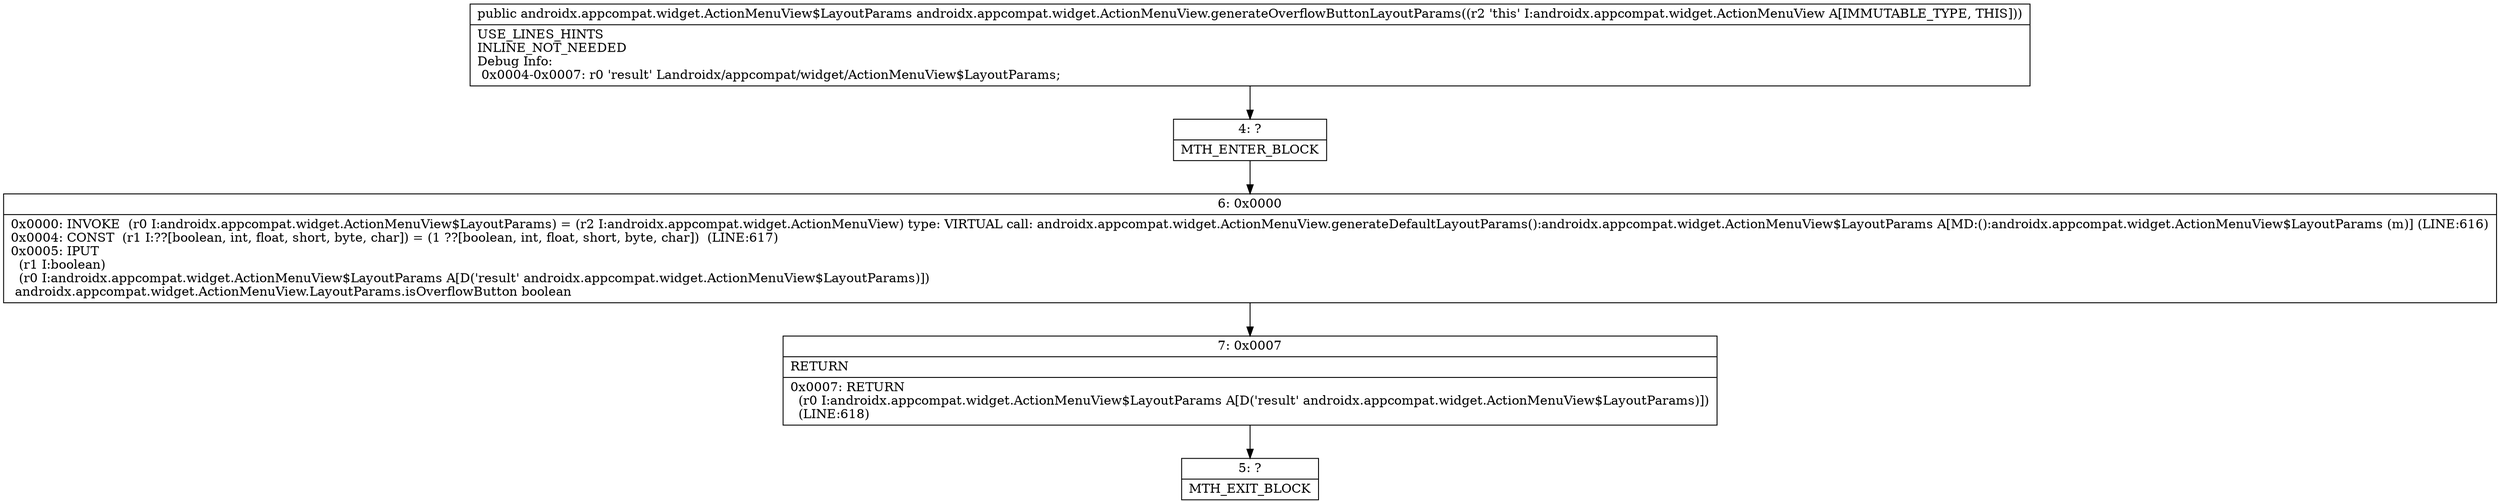 digraph "CFG forandroidx.appcompat.widget.ActionMenuView.generateOverflowButtonLayoutParams()Landroidx\/appcompat\/widget\/ActionMenuView$LayoutParams;" {
Node_4 [shape=record,label="{4\:\ ?|MTH_ENTER_BLOCK\l}"];
Node_6 [shape=record,label="{6\:\ 0x0000|0x0000: INVOKE  (r0 I:androidx.appcompat.widget.ActionMenuView$LayoutParams) = (r2 I:androidx.appcompat.widget.ActionMenuView) type: VIRTUAL call: androidx.appcompat.widget.ActionMenuView.generateDefaultLayoutParams():androidx.appcompat.widget.ActionMenuView$LayoutParams A[MD:():androidx.appcompat.widget.ActionMenuView$LayoutParams (m)] (LINE:616)\l0x0004: CONST  (r1 I:??[boolean, int, float, short, byte, char]) = (1 ??[boolean, int, float, short, byte, char])  (LINE:617)\l0x0005: IPUT  \l  (r1 I:boolean)\l  (r0 I:androidx.appcompat.widget.ActionMenuView$LayoutParams A[D('result' androidx.appcompat.widget.ActionMenuView$LayoutParams)])\l androidx.appcompat.widget.ActionMenuView.LayoutParams.isOverflowButton boolean \l}"];
Node_7 [shape=record,label="{7\:\ 0x0007|RETURN\l|0x0007: RETURN  \l  (r0 I:androidx.appcompat.widget.ActionMenuView$LayoutParams A[D('result' androidx.appcompat.widget.ActionMenuView$LayoutParams)])\l  (LINE:618)\l}"];
Node_5 [shape=record,label="{5\:\ ?|MTH_EXIT_BLOCK\l}"];
MethodNode[shape=record,label="{public androidx.appcompat.widget.ActionMenuView$LayoutParams androidx.appcompat.widget.ActionMenuView.generateOverflowButtonLayoutParams((r2 'this' I:androidx.appcompat.widget.ActionMenuView A[IMMUTABLE_TYPE, THIS]))  | USE_LINES_HINTS\lINLINE_NOT_NEEDED\lDebug Info:\l  0x0004\-0x0007: r0 'result' Landroidx\/appcompat\/widget\/ActionMenuView$LayoutParams;\l}"];
MethodNode -> Node_4;Node_4 -> Node_6;
Node_6 -> Node_7;
Node_7 -> Node_5;
}

